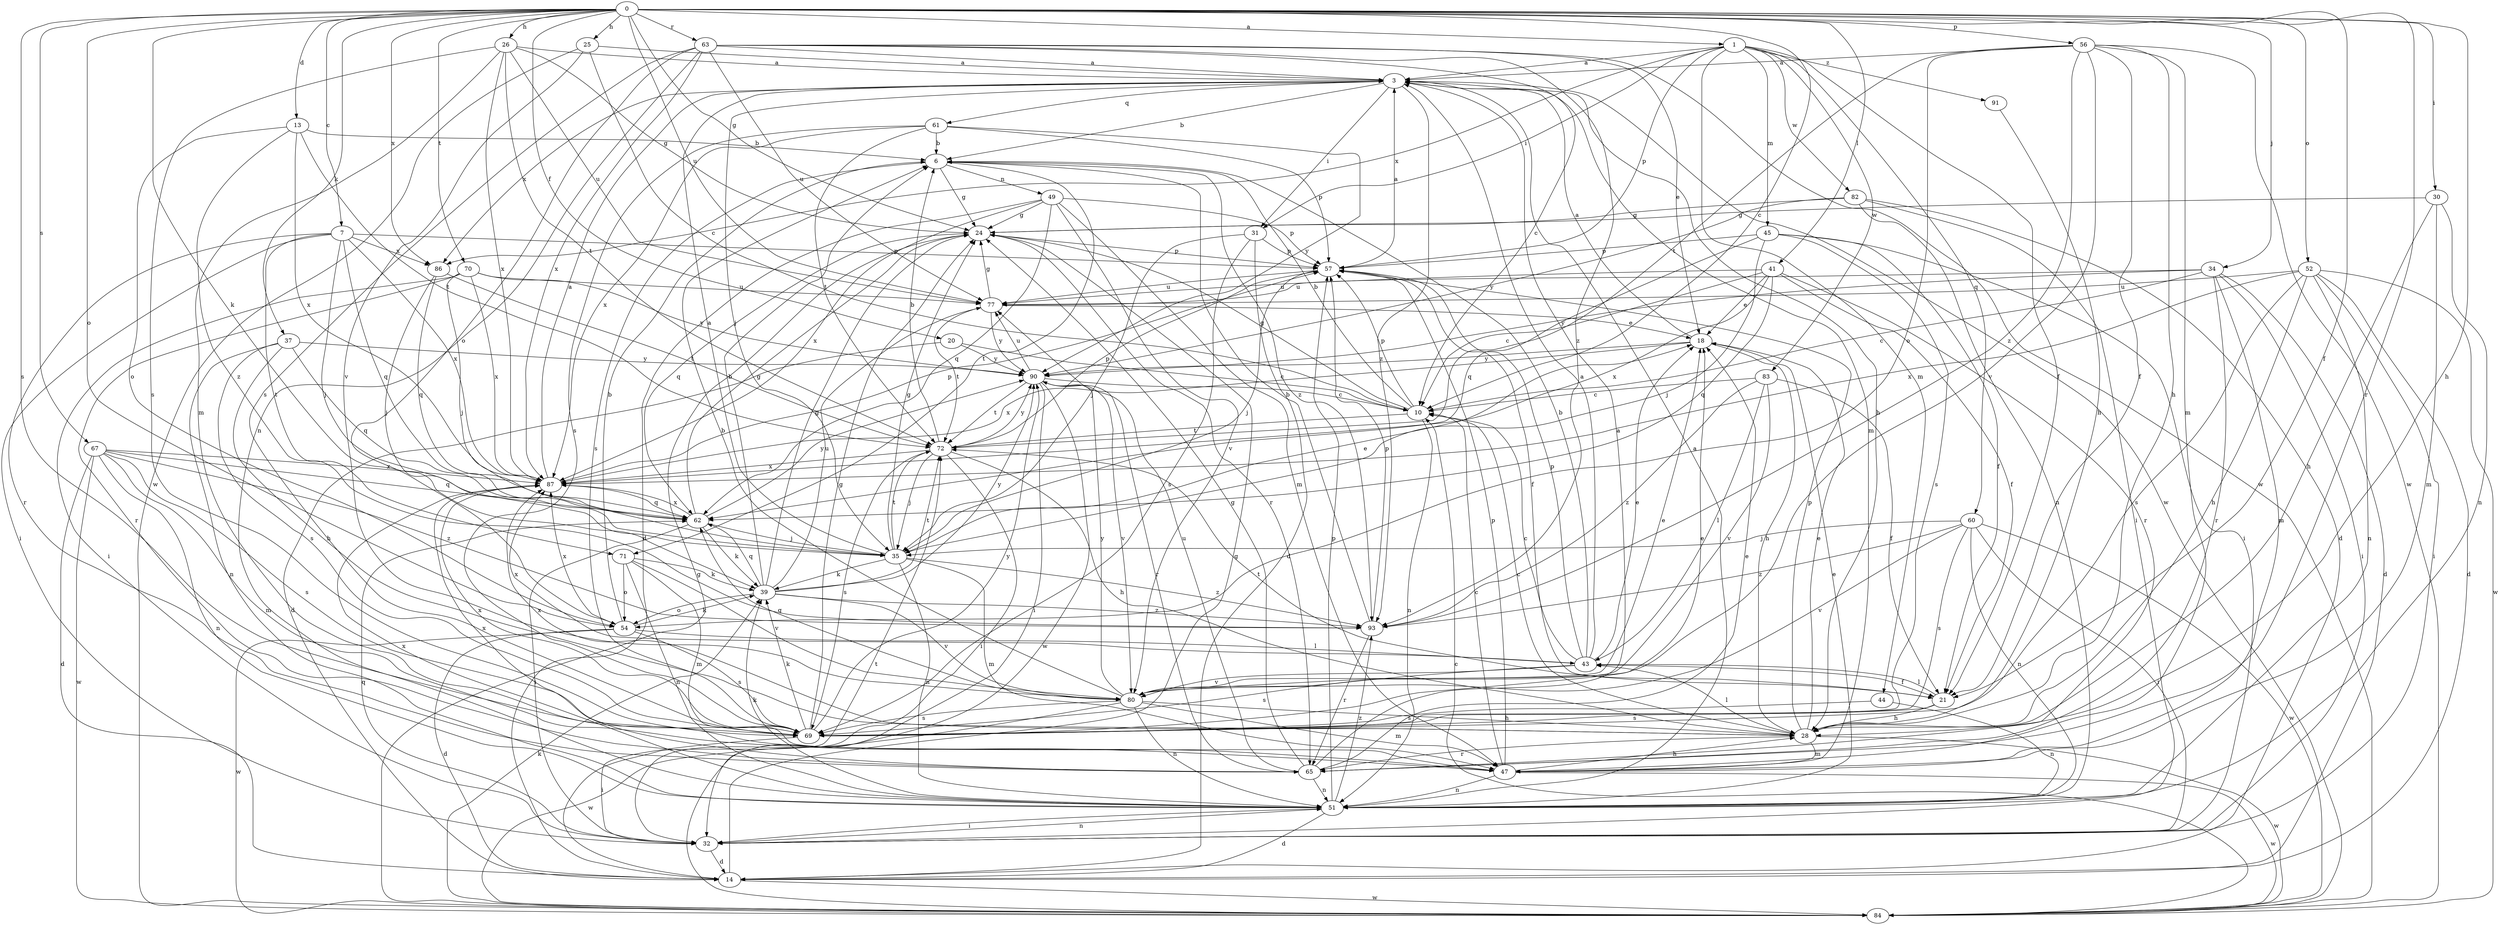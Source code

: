 strict digraph  {
0;
1;
3;
6;
7;
10;
13;
14;
18;
20;
21;
24;
25;
26;
28;
30;
31;
32;
34;
35;
37;
39;
41;
43;
44;
45;
47;
49;
51;
52;
54;
56;
57;
60;
61;
62;
63;
65;
67;
69;
70;
71;
72;
77;
80;
82;
83;
84;
86;
87;
90;
91;
93;
0 -> 1  [label=a];
0 -> 7  [label=c];
0 -> 10  [label=c];
0 -> 13  [label=d];
0 -> 20  [label=f];
0 -> 21  [label=f];
0 -> 24  [label=g];
0 -> 25  [label=h];
0 -> 26  [label=h];
0 -> 28  [label=h];
0 -> 30  [label=i];
0 -> 34  [label=j];
0 -> 37  [label=k];
0 -> 39  [label=k];
0 -> 41  [label=l];
0 -> 52  [label=o];
0 -> 54  [label=o];
0 -> 56  [label=p];
0 -> 63  [label=r];
0 -> 65  [label=r];
0 -> 67  [label=s];
0 -> 69  [label=s];
0 -> 70  [label=t];
0 -> 77  [label=u];
0 -> 86  [label=x];
1 -> 3  [label=a];
1 -> 21  [label=f];
1 -> 31  [label=i];
1 -> 44  [label=m];
1 -> 45  [label=m];
1 -> 57  [label=p];
1 -> 60  [label=q];
1 -> 82  [label=w];
1 -> 83  [label=w];
1 -> 86  [label=x];
1 -> 91  [label=z];
3 -> 6  [label=b];
3 -> 28  [label=h];
3 -> 31  [label=i];
3 -> 35  [label=j];
3 -> 47  [label=m];
3 -> 61  [label=q];
3 -> 84  [label=w];
3 -> 86  [label=x];
3 -> 93  [label=z];
6 -> 24  [label=g];
6 -> 49  [label=n];
6 -> 69  [label=s];
6 -> 71  [label=t];
6 -> 93  [label=z];
7 -> 32  [label=i];
7 -> 35  [label=j];
7 -> 57  [label=p];
7 -> 62  [label=q];
7 -> 65  [label=r];
7 -> 71  [label=t];
7 -> 86  [label=x];
7 -> 87  [label=x];
10 -> 6  [label=b];
10 -> 24  [label=g];
10 -> 51  [label=n];
10 -> 57  [label=p];
10 -> 72  [label=t];
13 -> 6  [label=b];
13 -> 54  [label=o];
13 -> 72  [label=t];
13 -> 87  [label=x];
13 -> 93  [label=z];
14 -> 24  [label=g];
14 -> 72  [label=t];
14 -> 84  [label=w];
18 -> 3  [label=a];
18 -> 28  [label=h];
18 -> 87  [label=x];
18 -> 90  [label=y];
20 -> 10  [label=c];
20 -> 14  [label=d];
20 -> 90  [label=y];
21 -> 28  [label=h];
21 -> 43  [label=l];
21 -> 69  [label=s];
21 -> 72  [label=t];
24 -> 57  [label=p];
24 -> 62  [label=q];
24 -> 65  [label=r];
25 -> 3  [label=a];
25 -> 10  [label=c];
25 -> 80  [label=v];
25 -> 84  [label=w];
26 -> 3  [label=a];
26 -> 24  [label=g];
26 -> 47  [label=m];
26 -> 69  [label=s];
26 -> 72  [label=t];
26 -> 77  [label=u];
26 -> 87  [label=x];
28 -> 10  [label=c];
28 -> 18  [label=e];
28 -> 43  [label=l];
28 -> 47  [label=m];
28 -> 57  [label=p];
28 -> 65  [label=r];
28 -> 84  [label=w];
28 -> 87  [label=x];
30 -> 24  [label=g];
30 -> 28  [label=h];
30 -> 47  [label=m];
30 -> 51  [label=n];
31 -> 14  [label=d];
31 -> 35  [label=j];
31 -> 57  [label=p];
31 -> 69  [label=s];
32 -> 14  [label=d];
32 -> 51  [label=n];
32 -> 62  [label=q];
34 -> 10  [label=c];
34 -> 14  [label=d];
34 -> 32  [label=i];
34 -> 47  [label=m];
34 -> 65  [label=r];
34 -> 77  [label=u];
34 -> 90  [label=y];
35 -> 3  [label=a];
35 -> 18  [label=e];
35 -> 24  [label=g];
35 -> 39  [label=k];
35 -> 47  [label=m];
35 -> 51  [label=n];
35 -> 72  [label=t];
35 -> 93  [label=z];
37 -> 28  [label=h];
37 -> 51  [label=n];
37 -> 62  [label=q];
37 -> 69  [label=s];
37 -> 90  [label=y];
39 -> 6  [label=b];
39 -> 24  [label=g];
39 -> 54  [label=o];
39 -> 62  [label=q];
39 -> 72  [label=t];
39 -> 77  [label=u];
39 -> 80  [label=v];
39 -> 90  [label=y];
39 -> 93  [label=z];
41 -> 10  [label=c];
41 -> 18  [label=e];
41 -> 21  [label=f];
41 -> 62  [label=q];
41 -> 65  [label=r];
41 -> 77  [label=u];
41 -> 87  [label=x];
43 -> 3  [label=a];
43 -> 6  [label=b];
43 -> 10  [label=c];
43 -> 18  [label=e];
43 -> 21  [label=f];
43 -> 57  [label=p];
43 -> 69  [label=s];
43 -> 80  [label=v];
43 -> 87  [label=x];
44 -> 51  [label=n];
44 -> 69  [label=s];
45 -> 21  [label=f];
45 -> 32  [label=i];
45 -> 35  [label=j];
45 -> 57  [label=p];
45 -> 62  [label=q];
45 -> 69  [label=s];
47 -> 10  [label=c];
47 -> 28  [label=h];
47 -> 51  [label=n];
47 -> 57  [label=p];
47 -> 84  [label=w];
49 -> 14  [label=d];
49 -> 24  [label=g];
49 -> 47  [label=m];
49 -> 57  [label=p];
49 -> 62  [label=q];
49 -> 80  [label=v];
49 -> 87  [label=x];
51 -> 3  [label=a];
51 -> 14  [label=d];
51 -> 18  [label=e];
51 -> 32  [label=i];
51 -> 39  [label=k];
51 -> 57  [label=p];
51 -> 87  [label=x];
51 -> 93  [label=z];
52 -> 14  [label=d];
52 -> 28  [label=h];
52 -> 32  [label=i];
52 -> 51  [label=n];
52 -> 69  [label=s];
52 -> 77  [label=u];
52 -> 84  [label=w];
52 -> 87  [label=x];
54 -> 6  [label=b];
54 -> 14  [label=d];
54 -> 39  [label=k];
54 -> 43  [label=l];
54 -> 69  [label=s];
54 -> 84  [label=w];
54 -> 87  [label=x];
56 -> 3  [label=a];
56 -> 21  [label=f];
56 -> 28  [label=h];
56 -> 47  [label=m];
56 -> 54  [label=o];
56 -> 72  [label=t];
56 -> 80  [label=v];
56 -> 84  [label=w];
56 -> 93  [label=z];
57 -> 3  [label=a];
57 -> 21  [label=f];
57 -> 35  [label=j];
57 -> 77  [label=u];
60 -> 32  [label=i];
60 -> 35  [label=j];
60 -> 51  [label=n];
60 -> 69  [label=s];
60 -> 80  [label=v];
60 -> 84  [label=w];
60 -> 93  [label=z];
61 -> 6  [label=b];
61 -> 57  [label=p];
61 -> 69  [label=s];
61 -> 72  [label=t];
61 -> 87  [label=x];
61 -> 90  [label=y];
62 -> 24  [label=g];
62 -> 32  [label=i];
62 -> 35  [label=j];
62 -> 39  [label=k];
62 -> 87  [label=x];
62 -> 90  [label=y];
63 -> 3  [label=a];
63 -> 10  [label=c];
63 -> 18  [label=e];
63 -> 51  [label=n];
63 -> 54  [label=o];
63 -> 69  [label=s];
63 -> 77  [label=u];
63 -> 84  [label=w];
63 -> 87  [label=x];
63 -> 93  [label=z];
65 -> 3  [label=a];
65 -> 18  [label=e];
65 -> 24  [label=g];
65 -> 51  [label=n];
65 -> 77  [label=u];
65 -> 87  [label=x];
67 -> 14  [label=d];
67 -> 47  [label=m];
67 -> 51  [label=n];
67 -> 62  [label=q];
67 -> 69  [label=s];
67 -> 84  [label=w];
67 -> 87  [label=x];
67 -> 93  [label=z];
69 -> 18  [label=e];
69 -> 24  [label=g];
69 -> 32  [label=i];
69 -> 39  [label=k];
69 -> 87  [label=x];
69 -> 90  [label=y];
70 -> 32  [label=i];
70 -> 35  [label=j];
70 -> 65  [label=r];
70 -> 77  [label=u];
70 -> 87  [label=x];
70 -> 90  [label=y];
71 -> 39  [label=k];
71 -> 47  [label=m];
71 -> 51  [label=n];
71 -> 54  [label=o];
71 -> 80  [label=v];
72 -> 6  [label=b];
72 -> 28  [label=h];
72 -> 32  [label=i];
72 -> 35  [label=j];
72 -> 57  [label=p];
72 -> 69  [label=s];
72 -> 87  [label=x];
72 -> 90  [label=y];
77 -> 18  [label=e];
77 -> 24  [label=g];
77 -> 72  [label=t];
77 -> 90  [label=y];
80 -> 6  [label=b];
80 -> 18  [label=e];
80 -> 28  [label=h];
80 -> 47  [label=m];
80 -> 51  [label=n];
80 -> 62  [label=q];
80 -> 69  [label=s];
80 -> 84  [label=w];
80 -> 90  [label=y];
82 -> 14  [label=d];
82 -> 24  [label=g];
82 -> 32  [label=i];
82 -> 51  [label=n];
82 -> 90  [label=y];
83 -> 10  [label=c];
83 -> 21  [label=f];
83 -> 43  [label=l];
83 -> 80  [label=v];
83 -> 93  [label=z];
84 -> 10  [label=c];
84 -> 24  [label=g];
84 -> 39  [label=k];
86 -> 35  [label=j];
86 -> 62  [label=q];
86 -> 72  [label=t];
87 -> 3  [label=a];
87 -> 57  [label=p];
87 -> 62  [label=q];
90 -> 10  [label=c];
90 -> 32  [label=i];
90 -> 65  [label=r];
90 -> 72  [label=t];
90 -> 77  [label=u];
90 -> 80  [label=v];
90 -> 84  [label=w];
91 -> 28  [label=h];
93 -> 6  [label=b];
93 -> 57  [label=p];
93 -> 65  [label=r];
}
